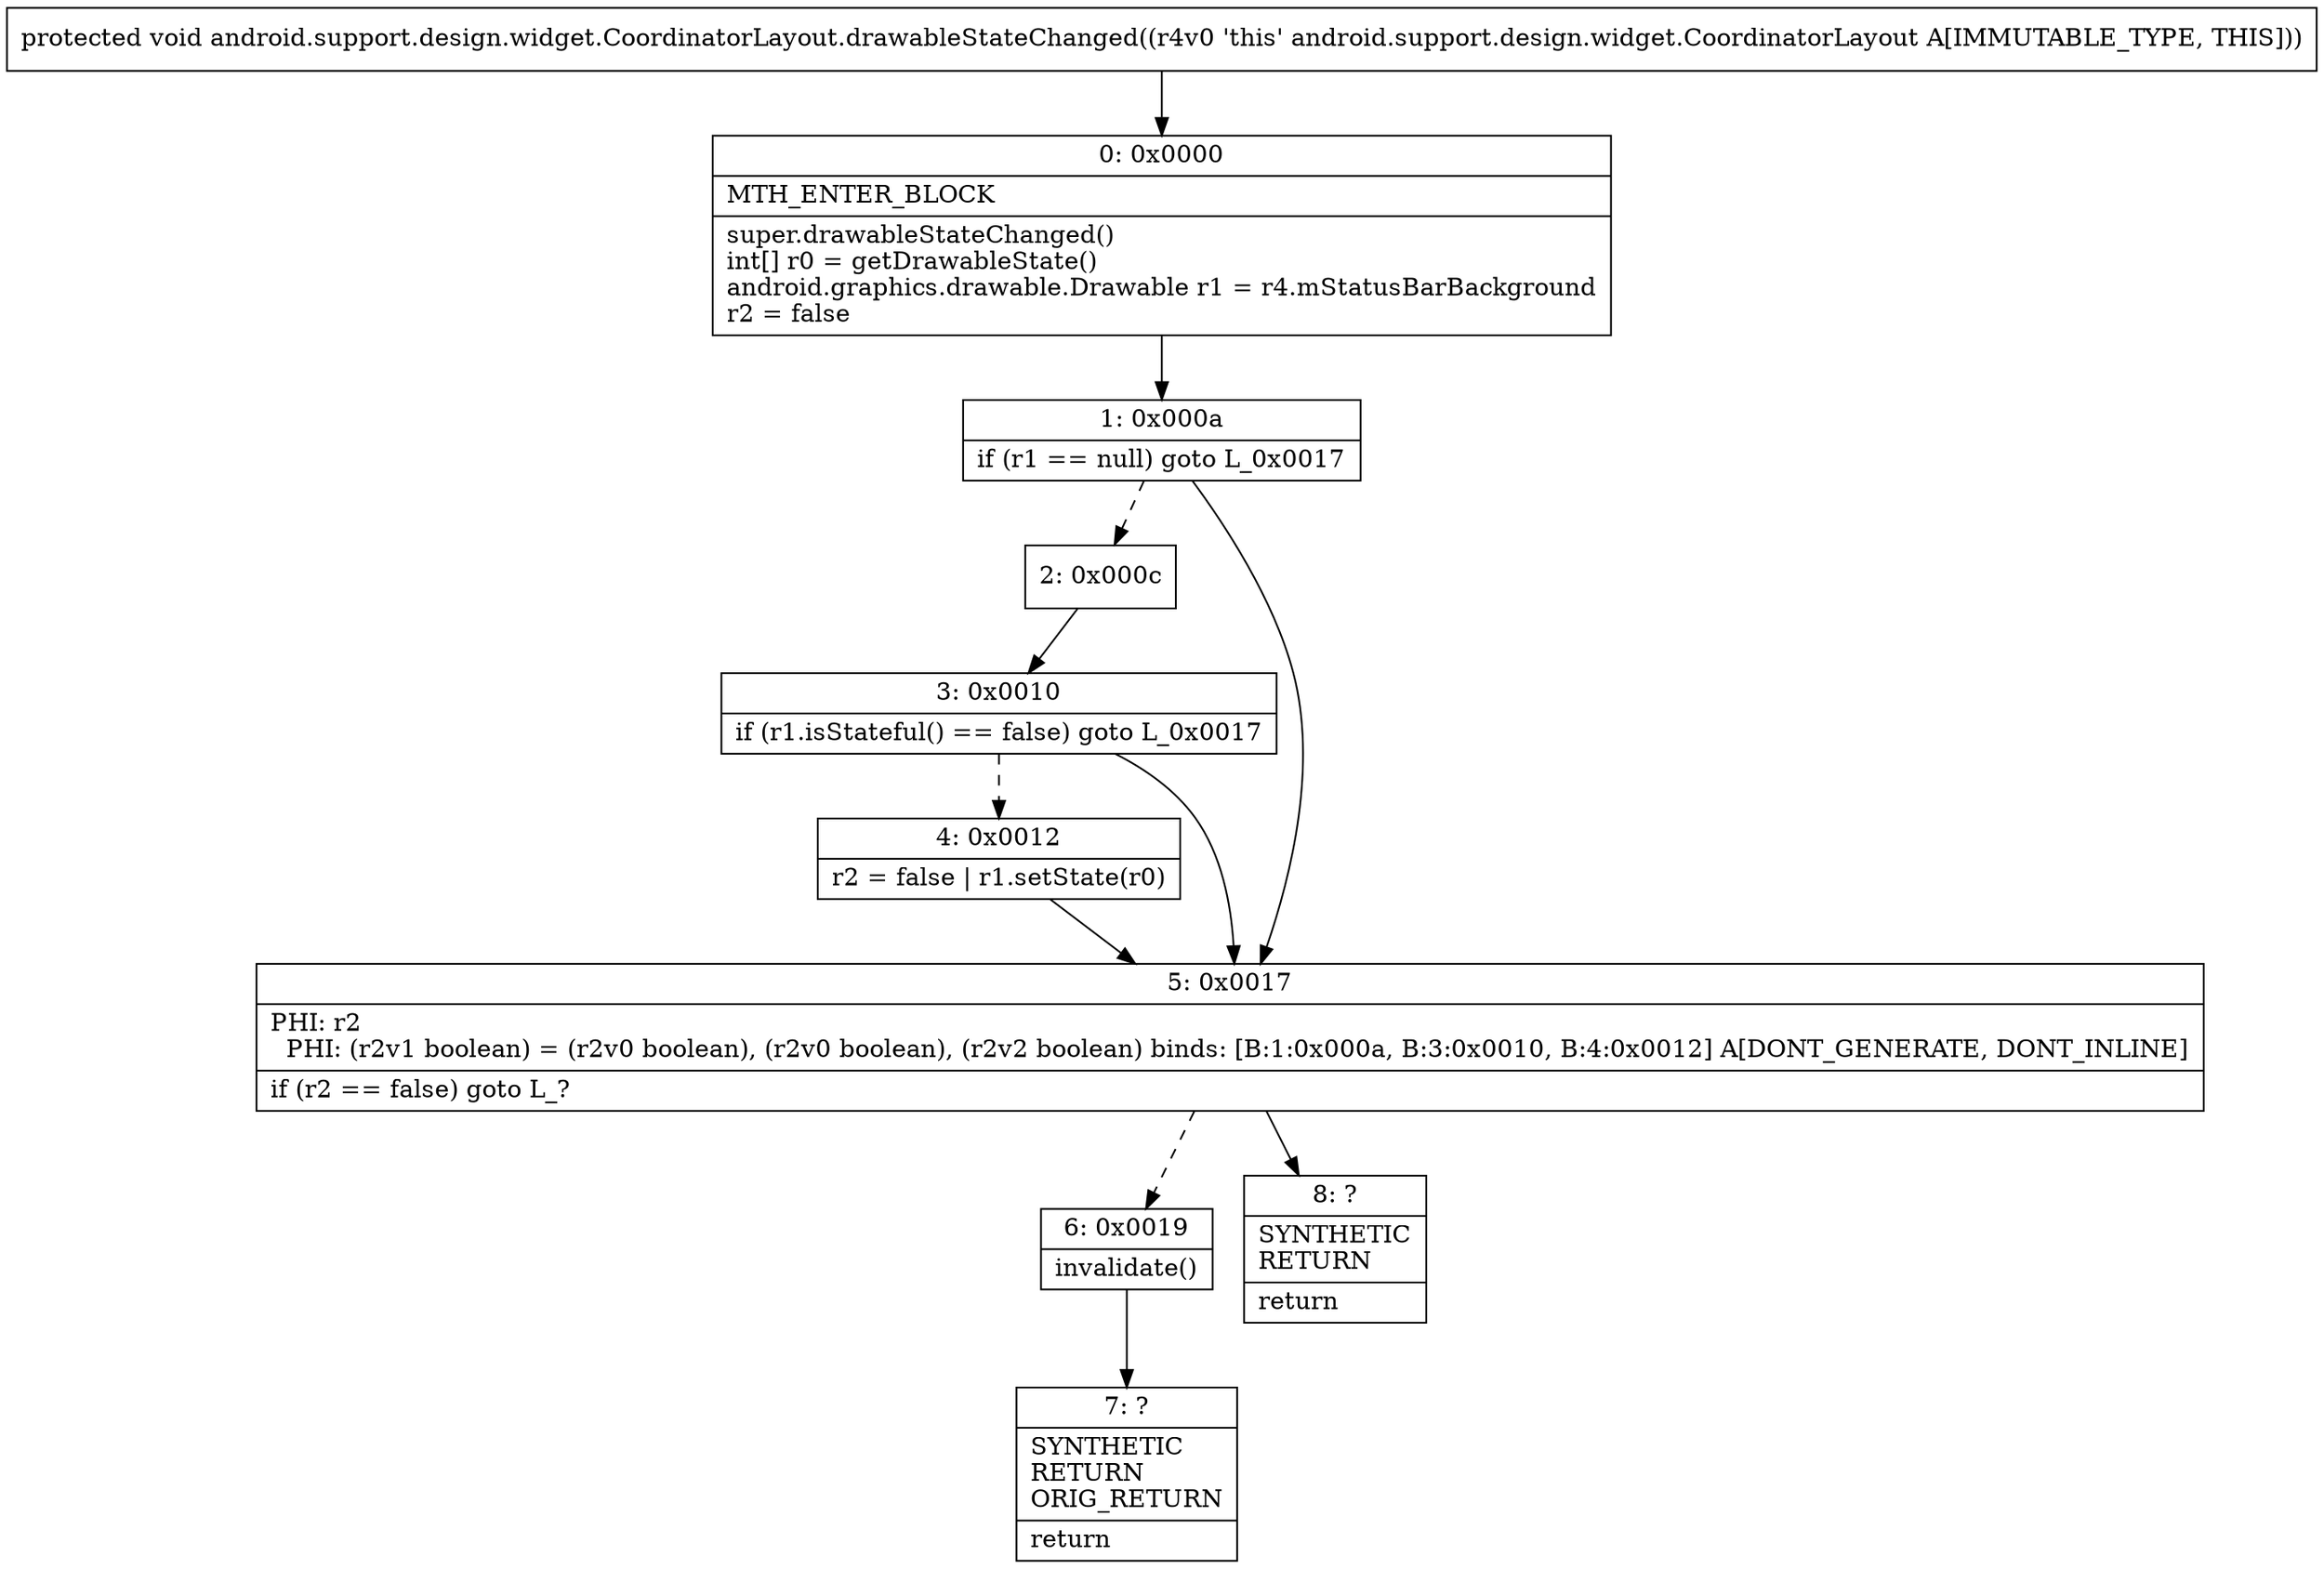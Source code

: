 digraph "CFG forandroid.support.design.widget.CoordinatorLayout.drawableStateChanged()V" {
Node_0 [shape=record,label="{0\:\ 0x0000|MTH_ENTER_BLOCK\l|super.drawableStateChanged()\lint[] r0 = getDrawableState()\landroid.graphics.drawable.Drawable r1 = r4.mStatusBarBackground\lr2 = false\l}"];
Node_1 [shape=record,label="{1\:\ 0x000a|if (r1 == null) goto L_0x0017\l}"];
Node_2 [shape=record,label="{2\:\ 0x000c}"];
Node_3 [shape=record,label="{3\:\ 0x0010|if (r1.isStateful() == false) goto L_0x0017\l}"];
Node_4 [shape=record,label="{4\:\ 0x0012|r2 = false \| r1.setState(r0)\l}"];
Node_5 [shape=record,label="{5\:\ 0x0017|PHI: r2 \l  PHI: (r2v1 boolean) = (r2v0 boolean), (r2v0 boolean), (r2v2 boolean) binds: [B:1:0x000a, B:3:0x0010, B:4:0x0012] A[DONT_GENERATE, DONT_INLINE]\l|if (r2 == false) goto L_?\l}"];
Node_6 [shape=record,label="{6\:\ 0x0019|invalidate()\l}"];
Node_7 [shape=record,label="{7\:\ ?|SYNTHETIC\lRETURN\lORIG_RETURN\l|return\l}"];
Node_8 [shape=record,label="{8\:\ ?|SYNTHETIC\lRETURN\l|return\l}"];
MethodNode[shape=record,label="{protected void android.support.design.widget.CoordinatorLayout.drawableStateChanged((r4v0 'this' android.support.design.widget.CoordinatorLayout A[IMMUTABLE_TYPE, THIS])) }"];
MethodNode -> Node_0;
Node_0 -> Node_1;
Node_1 -> Node_2[style=dashed];
Node_1 -> Node_5;
Node_2 -> Node_3;
Node_3 -> Node_4[style=dashed];
Node_3 -> Node_5;
Node_4 -> Node_5;
Node_5 -> Node_6[style=dashed];
Node_5 -> Node_8;
Node_6 -> Node_7;
}

